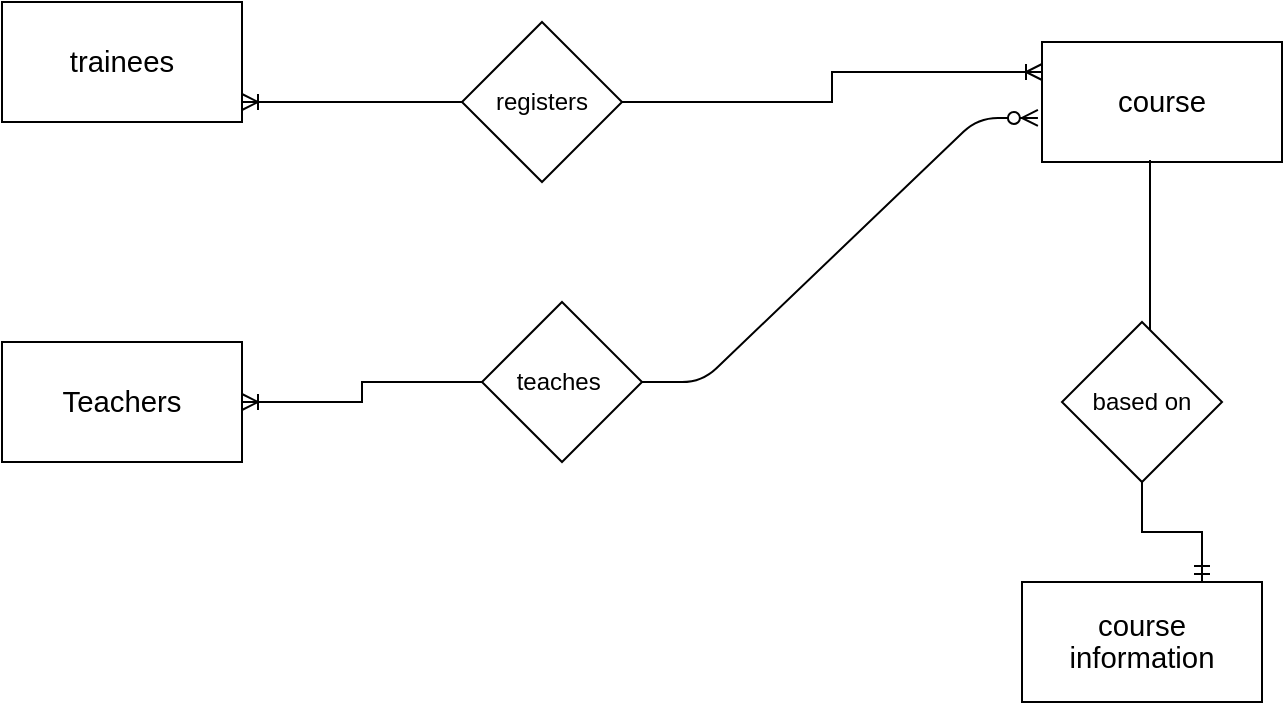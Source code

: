 <mxfile version="14.1.1" type="github">
  <diagram id="dLRuijo1h4lTfzTn_HyQ" name="Page-1">
    <mxGraphModel dx="868" dy="393" grid="1" gridSize="10" guides="1" tooltips="1" connect="1" arrows="1" fold="1" page="1" pageScale="1" pageWidth="827" pageHeight="1169" math="0" shadow="0">
      <root>
        <mxCell id="0" />
        <mxCell id="1" parent="0" />
        <mxCell id="CfXr2gRNgboXZwhCLkDg-1" value="&lt;span style=&quot;font-size: 11pt ; line-height: 107% ; font-family: &amp;#34;calibri&amp;#34; , sans-serif&quot;&gt;trainees&lt;/span&gt;&lt;span style=&quot;font-size: 11.0pt ; line-height: 107% ; font-family: &amp;#34;calibri&amp;#34; , sans-serif&quot;&gt;&lt;/span&gt;" style="rounded=0;whiteSpace=wrap;html=1;" parent="1" vertex="1">
          <mxGeometry x="90" y="10" width="120" height="60" as="geometry" />
        </mxCell>
        <mxCell id="CfXr2gRNgboXZwhCLkDg-40" style="edgeStyle=orthogonalEdgeStyle;rounded=0;orthogonalLoop=1;jettySize=auto;html=1;endArrow=none;endFill=0;startArrow=ERoneToMany;startFill=0;" parent="1" source="CfXr2gRNgboXZwhCLkDg-2" target="CfXr2gRNgboXZwhCLkDg-32" edge="1">
          <mxGeometry relative="1" as="geometry">
            <mxPoint x="330" y="260" as="targetPoint" />
          </mxGeometry>
        </mxCell>
        <mxCell id="CfXr2gRNgboXZwhCLkDg-2" value="&lt;span style=&quot;font-size: 11pt ; line-height: 107% ; font-family: &amp;#34;calibri&amp;#34; , sans-serif ; background-color: rgb(255 , 255 , 255)&quot;&gt;Teachers&lt;/span&gt;" style="rounded=0;whiteSpace=wrap;html=1;" parent="1" vertex="1">
          <mxGeometry x="90" y="180" width="120" height="60" as="geometry" />
        </mxCell>
        <mxCell id="CfXr2gRNgboXZwhCLkDg-3" value="&lt;span style=&quot;font-size: 11pt ; line-height: 107% ; font-family: &amp;#34;calibri&amp;#34; , sans-serif ; background-color: rgb(255 , 255 , 255)&quot;&gt;course&lt;/span&gt;&lt;span style=&quot;font-size: 11.0pt ; line-height: 107% ; font-family: &amp;#34;calibri&amp;#34; , sans-serif&quot;&gt;&lt;/span&gt;" style="whiteSpace=wrap;html=1;" parent="1" vertex="1">
          <mxGeometry x="610" y="30" width="120" height="60" as="geometry" />
        </mxCell>
        <mxCell id="CfXr2gRNgboXZwhCLkDg-19" value="&lt;span style=&quot;font-size: 11pt ; line-height: 107% ; font-family: &amp;#34;calibri&amp;#34; , sans-serif ; background-color: rgb(255 , 255 , 255)&quot;&gt;course information&lt;/span&gt;" style="whiteSpace=wrap;html=1;" parent="1" vertex="1">
          <mxGeometry x="600" y="300" width="120" height="60" as="geometry" />
        </mxCell>
        <mxCell id="CfXr2gRNgboXZwhCLkDg-49" style="edgeStyle=orthogonalEdgeStyle;rounded=0;orthogonalLoop=1;jettySize=auto;html=1;endArrow=none;endFill=0;entryX=0.45;entryY=0.983;entryDx=0;entryDy=0;entryPerimeter=0;" parent="1" source="CfXr2gRNgboXZwhCLkDg-30" target="CfXr2gRNgboXZwhCLkDg-3" edge="1">
          <mxGeometry relative="1" as="geometry">
            <mxPoint x="420" y="190" as="targetPoint" />
            <Array as="points">
              <mxPoint x="664" y="130" />
              <mxPoint x="664" y="130" />
            </Array>
          </mxGeometry>
        </mxCell>
        <mxCell id="CfXr2gRNgboXZwhCLkDg-50" style="edgeStyle=orthogonalEdgeStyle;rounded=0;orthogonalLoop=1;jettySize=auto;html=1;entryX=0.75;entryY=0;entryDx=0;entryDy=0;endArrow=ERmandOne;endFill=0;" parent="1" source="CfXr2gRNgboXZwhCLkDg-30" target="CfXr2gRNgboXZwhCLkDg-19" edge="1">
          <mxGeometry relative="1" as="geometry" />
        </mxCell>
        <mxCell id="CfXr2gRNgboXZwhCLkDg-30" value="based on" style="rhombus;whiteSpace=wrap;html=1;" parent="1" vertex="1">
          <mxGeometry x="620" y="170" width="80" height="80" as="geometry" />
        </mxCell>
        <mxCell id="CfXr2gRNgboXZwhCLkDg-43" style="edgeStyle=orthogonalEdgeStyle;rounded=0;orthogonalLoop=1;jettySize=auto;html=1;endArrow=ERoneToMany;endFill=0;" parent="1" source="CfXr2gRNgboXZwhCLkDg-31" edge="1" target="CfXr2gRNgboXZwhCLkDg-1">
          <mxGeometry relative="1" as="geometry">
            <mxPoint x="205" y="50" as="targetPoint" />
            <Array as="points">
              <mxPoint x="205" y="60" />
              <mxPoint x="205" y="50" />
            </Array>
          </mxGeometry>
        </mxCell>
        <mxCell id="CfXr2gRNgboXZwhCLkDg-44" style="edgeStyle=orthogonalEdgeStyle;rounded=0;orthogonalLoop=1;jettySize=auto;html=1;endArrow=ERoneToMany;endFill=0;entryX=0;entryY=0.25;entryDx=0;entryDy=0;" parent="1" source="CfXr2gRNgboXZwhCLkDg-31" target="CfXr2gRNgboXZwhCLkDg-3" edge="1">
          <mxGeometry relative="1" as="geometry">
            <mxPoint x="640" y="30" as="targetPoint" />
          </mxGeometry>
        </mxCell>
        <mxCell id="CfXr2gRNgboXZwhCLkDg-31" value="registers" style="rhombus;whiteSpace=wrap;html=1;" parent="1" vertex="1">
          <mxGeometry x="320" y="20" width="80" height="80" as="geometry" />
        </mxCell>
        <mxCell id="CfXr2gRNgboXZwhCLkDg-32" value="teaches&amp;nbsp;" style="rhombus;whiteSpace=wrap;html=1;" parent="1" vertex="1">
          <mxGeometry x="330" y="160" width="80" height="80" as="geometry" />
        </mxCell>
        <mxCell id="CfXr2gRNgboXZwhCLkDg-52" value="" style="edgeStyle=entityRelationEdgeStyle;fontSize=12;html=1;endArrow=ERzeroToMany;endFill=1;exitX=1;exitY=0.5;exitDx=0;exitDy=0;entryX=-0.017;entryY=0.633;entryDx=0;entryDy=0;entryPerimeter=0;" parent="1" source="CfXr2gRNgboXZwhCLkDg-32" target="CfXr2gRNgboXZwhCLkDg-3" edge="1">
          <mxGeometry width="100" height="100" relative="1" as="geometry">
            <mxPoint x="400" y="340" as="sourcePoint" />
            <mxPoint x="380" y="210" as="targetPoint" />
          </mxGeometry>
        </mxCell>
      </root>
    </mxGraphModel>
  </diagram>
</mxfile>
